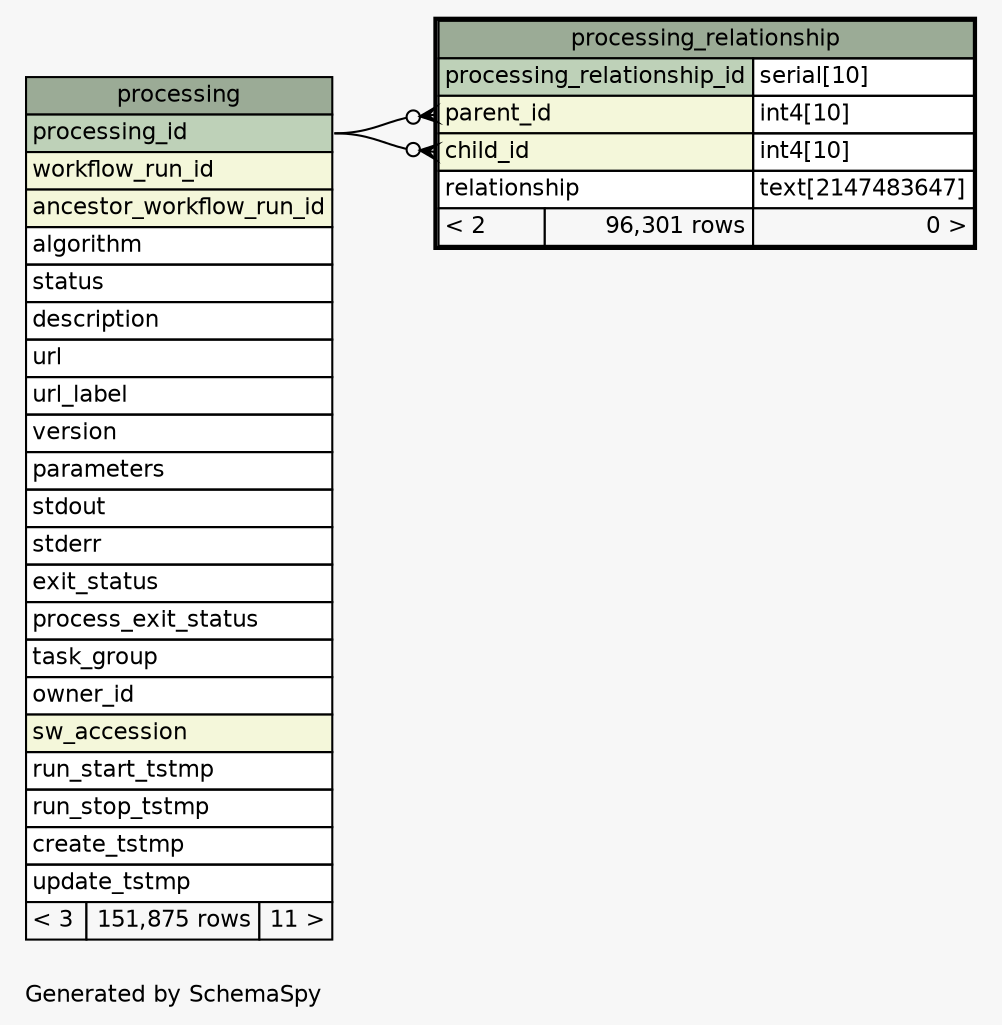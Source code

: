 // dot 2.32.0 on Mac OS X 10.8.3
// SchemaSpy rev 590
digraph "oneDegreeRelationshipsDiagram" {
  graph [
    rankdir="RL"
    bgcolor="#f7f7f7"
    label="\nGenerated by SchemaSpy"
    labeljust="l"
    nodesep="0.18"
    ranksep="0.46"
    fontname="Helvetica"
    fontsize="11"
  ];
  node [
    fontname="Helvetica"
    fontsize="11"
    shape="plaintext"
  ];
  edge [
    arrowsize="0.8"
  ];
  "processing_relationship":"child_id":w -> "processing":"processing_id":e [arrowhead=none dir=back arrowtail=crowodot];
  "processing_relationship":"parent_id":w -> "processing":"processing_id":e [arrowhead=none dir=back arrowtail=crowodot];
  "processing" [
    label=<
    <TABLE BORDER="0" CELLBORDER="1" CELLSPACING="0" BGCOLOR="#ffffff">
      <TR><TD COLSPAN="3" BGCOLOR="#9bab96" ALIGN="CENTER">processing</TD></TR>
      <TR><TD PORT="processing_id" COLSPAN="3" BGCOLOR="#bed1b8" ALIGN="LEFT">processing_id</TD></TR>
      <TR><TD PORT="workflow_run_id" COLSPAN="3" BGCOLOR="#f4f7da" ALIGN="LEFT">workflow_run_id</TD></TR>
      <TR><TD PORT="ancestor_workflow_run_id" COLSPAN="3" BGCOLOR="#f4f7da" ALIGN="LEFT">ancestor_workflow_run_id</TD></TR>
      <TR><TD PORT="algorithm" COLSPAN="3" ALIGN="LEFT">algorithm</TD></TR>
      <TR><TD PORT="status" COLSPAN="3" ALIGN="LEFT">status</TD></TR>
      <TR><TD PORT="description" COLSPAN="3" ALIGN="LEFT">description</TD></TR>
      <TR><TD PORT="url" COLSPAN="3" ALIGN="LEFT">url</TD></TR>
      <TR><TD PORT="url_label" COLSPAN="3" ALIGN="LEFT">url_label</TD></TR>
      <TR><TD PORT="version" COLSPAN="3" ALIGN="LEFT">version</TD></TR>
      <TR><TD PORT="parameters" COLSPAN="3" ALIGN="LEFT">parameters</TD></TR>
      <TR><TD PORT="stdout" COLSPAN="3" ALIGN="LEFT">stdout</TD></TR>
      <TR><TD PORT="stderr" COLSPAN="3" ALIGN="LEFT">stderr</TD></TR>
      <TR><TD PORT="exit_status" COLSPAN="3" ALIGN="LEFT">exit_status</TD></TR>
      <TR><TD PORT="process_exit_status" COLSPAN="3" ALIGN="LEFT">process_exit_status</TD></TR>
      <TR><TD PORT="task_group" COLSPAN="3" ALIGN="LEFT">task_group</TD></TR>
      <TR><TD PORT="owner_id" COLSPAN="3" ALIGN="LEFT">owner_id</TD></TR>
      <TR><TD PORT="sw_accession" COLSPAN="3" BGCOLOR="#f4f7da" ALIGN="LEFT">sw_accession</TD></TR>
      <TR><TD PORT="run_start_tstmp" COLSPAN="3" ALIGN="LEFT">run_start_tstmp</TD></TR>
      <TR><TD PORT="run_stop_tstmp" COLSPAN="3" ALIGN="LEFT">run_stop_tstmp</TD></TR>
      <TR><TD PORT="create_tstmp" COLSPAN="3" ALIGN="LEFT">create_tstmp</TD></TR>
      <TR><TD PORT="update_tstmp" COLSPAN="3" ALIGN="LEFT">update_tstmp</TD></TR>
      <TR><TD ALIGN="LEFT" BGCOLOR="#f7f7f7">&lt; 3</TD><TD ALIGN="RIGHT" BGCOLOR="#f7f7f7">151,875 rows</TD><TD ALIGN="RIGHT" BGCOLOR="#f7f7f7">11 &gt;</TD></TR>
    </TABLE>>
    URL="processing.html"
    tooltip="processing"
  ];
  "processing_relationship" [
    label=<
    <TABLE BORDER="2" CELLBORDER="1" CELLSPACING="0" BGCOLOR="#ffffff">
      <TR><TD COLSPAN="3" BGCOLOR="#9bab96" ALIGN="CENTER">processing_relationship</TD></TR>
      <TR><TD PORT="processing_relationship_id" COLSPAN="2" BGCOLOR="#bed1b8" ALIGN="LEFT">processing_relationship_id</TD><TD PORT="processing_relationship_id.type" ALIGN="LEFT">serial[10]</TD></TR>
      <TR><TD PORT="parent_id" COLSPAN="2" BGCOLOR="#f4f7da" ALIGN="LEFT">parent_id</TD><TD PORT="parent_id.type" ALIGN="LEFT">int4[10]</TD></TR>
      <TR><TD PORT="child_id" COLSPAN="2" BGCOLOR="#f4f7da" ALIGN="LEFT">child_id</TD><TD PORT="child_id.type" ALIGN="LEFT">int4[10]</TD></TR>
      <TR><TD PORT="relationship" COLSPAN="2" ALIGN="LEFT">relationship</TD><TD PORT="relationship.type" ALIGN="LEFT">text[2147483647]</TD></TR>
      <TR><TD ALIGN="LEFT" BGCOLOR="#f7f7f7">&lt; 2</TD><TD ALIGN="RIGHT" BGCOLOR="#f7f7f7">96,301 rows</TD><TD ALIGN="RIGHT" BGCOLOR="#f7f7f7">0 &gt;</TD></TR>
    </TABLE>>
    URL="processing_relationship.html"
    tooltip="processing_relationship"
  ];
}
